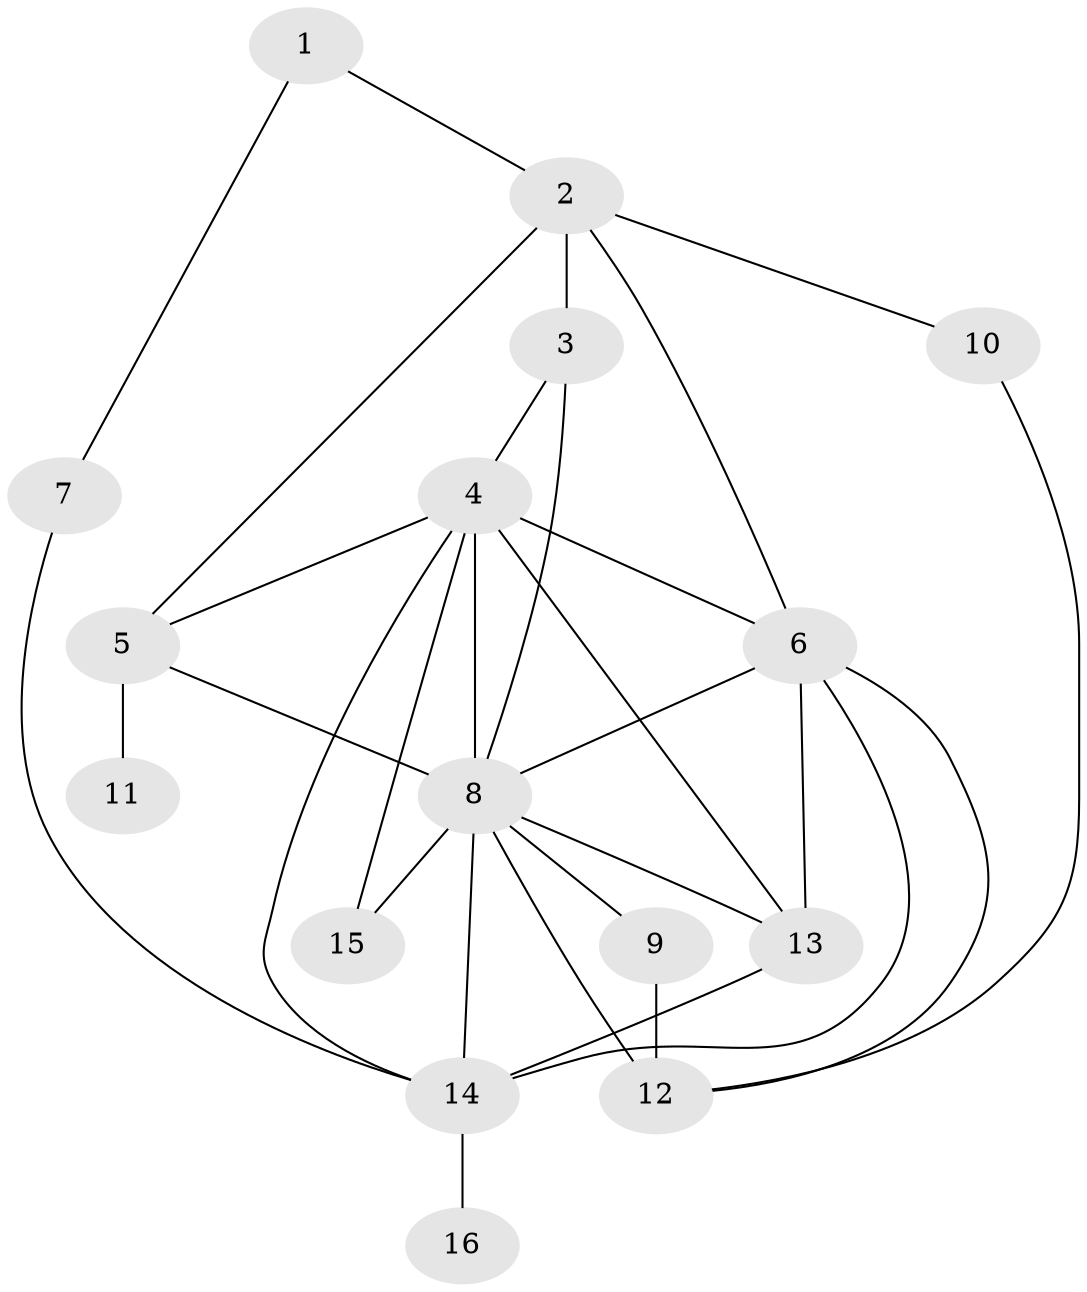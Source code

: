 // original degree distribution, {3: 0.1568627450980392, 6: 0.058823529411764705, 4: 0.13725490196078433, 1: 0.2549019607843137, 7: 0.0392156862745098, 2: 0.2549019607843137, 5: 0.09803921568627451}
// Generated by graph-tools (version 1.1) at 2025/48/03/04/25 22:48:52]
// undirected, 16 vertices, 30 edges
graph export_dot {
  node [color=gray90,style=filled];
  1;
  2;
  3;
  4;
  5;
  6;
  7;
  8;
  9;
  10;
  11;
  12;
  13;
  14;
  15;
  16;
  1 -- 2 [weight=1.0];
  1 -- 7 [weight=1.0];
  2 -- 3 [weight=2.0];
  2 -- 5 [weight=1.0];
  2 -- 6 [weight=2.0];
  2 -- 10 [weight=1.0];
  3 -- 4 [weight=2.0];
  3 -- 8 [weight=1.0];
  4 -- 5 [weight=1.0];
  4 -- 6 [weight=1.0];
  4 -- 8 [weight=2.0];
  4 -- 13 [weight=1.0];
  4 -- 14 [weight=2.0];
  4 -- 15 [weight=1.0];
  5 -- 8 [weight=2.0];
  5 -- 11 [weight=1.0];
  6 -- 8 [weight=1.0];
  6 -- 12 [weight=1.0];
  6 -- 13 [weight=1.0];
  6 -- 14 [weight=2.0];
  7 -- 14 [weight=1.0];
  8 -- 9 [weight=1.0];
  8 -- 12 [weight=2.0];
  8 -- 13 [weight=1.0];
  8 -- 14 [weight=1.0];
  8 -- 15 [weight=1.0];
  9 -- 12 [weight=2.0];
  10 -- 12 [weight=1.0];
  13 -- 14 [weight=1.0];
  14 -- 16 [weight=1.0];
}
